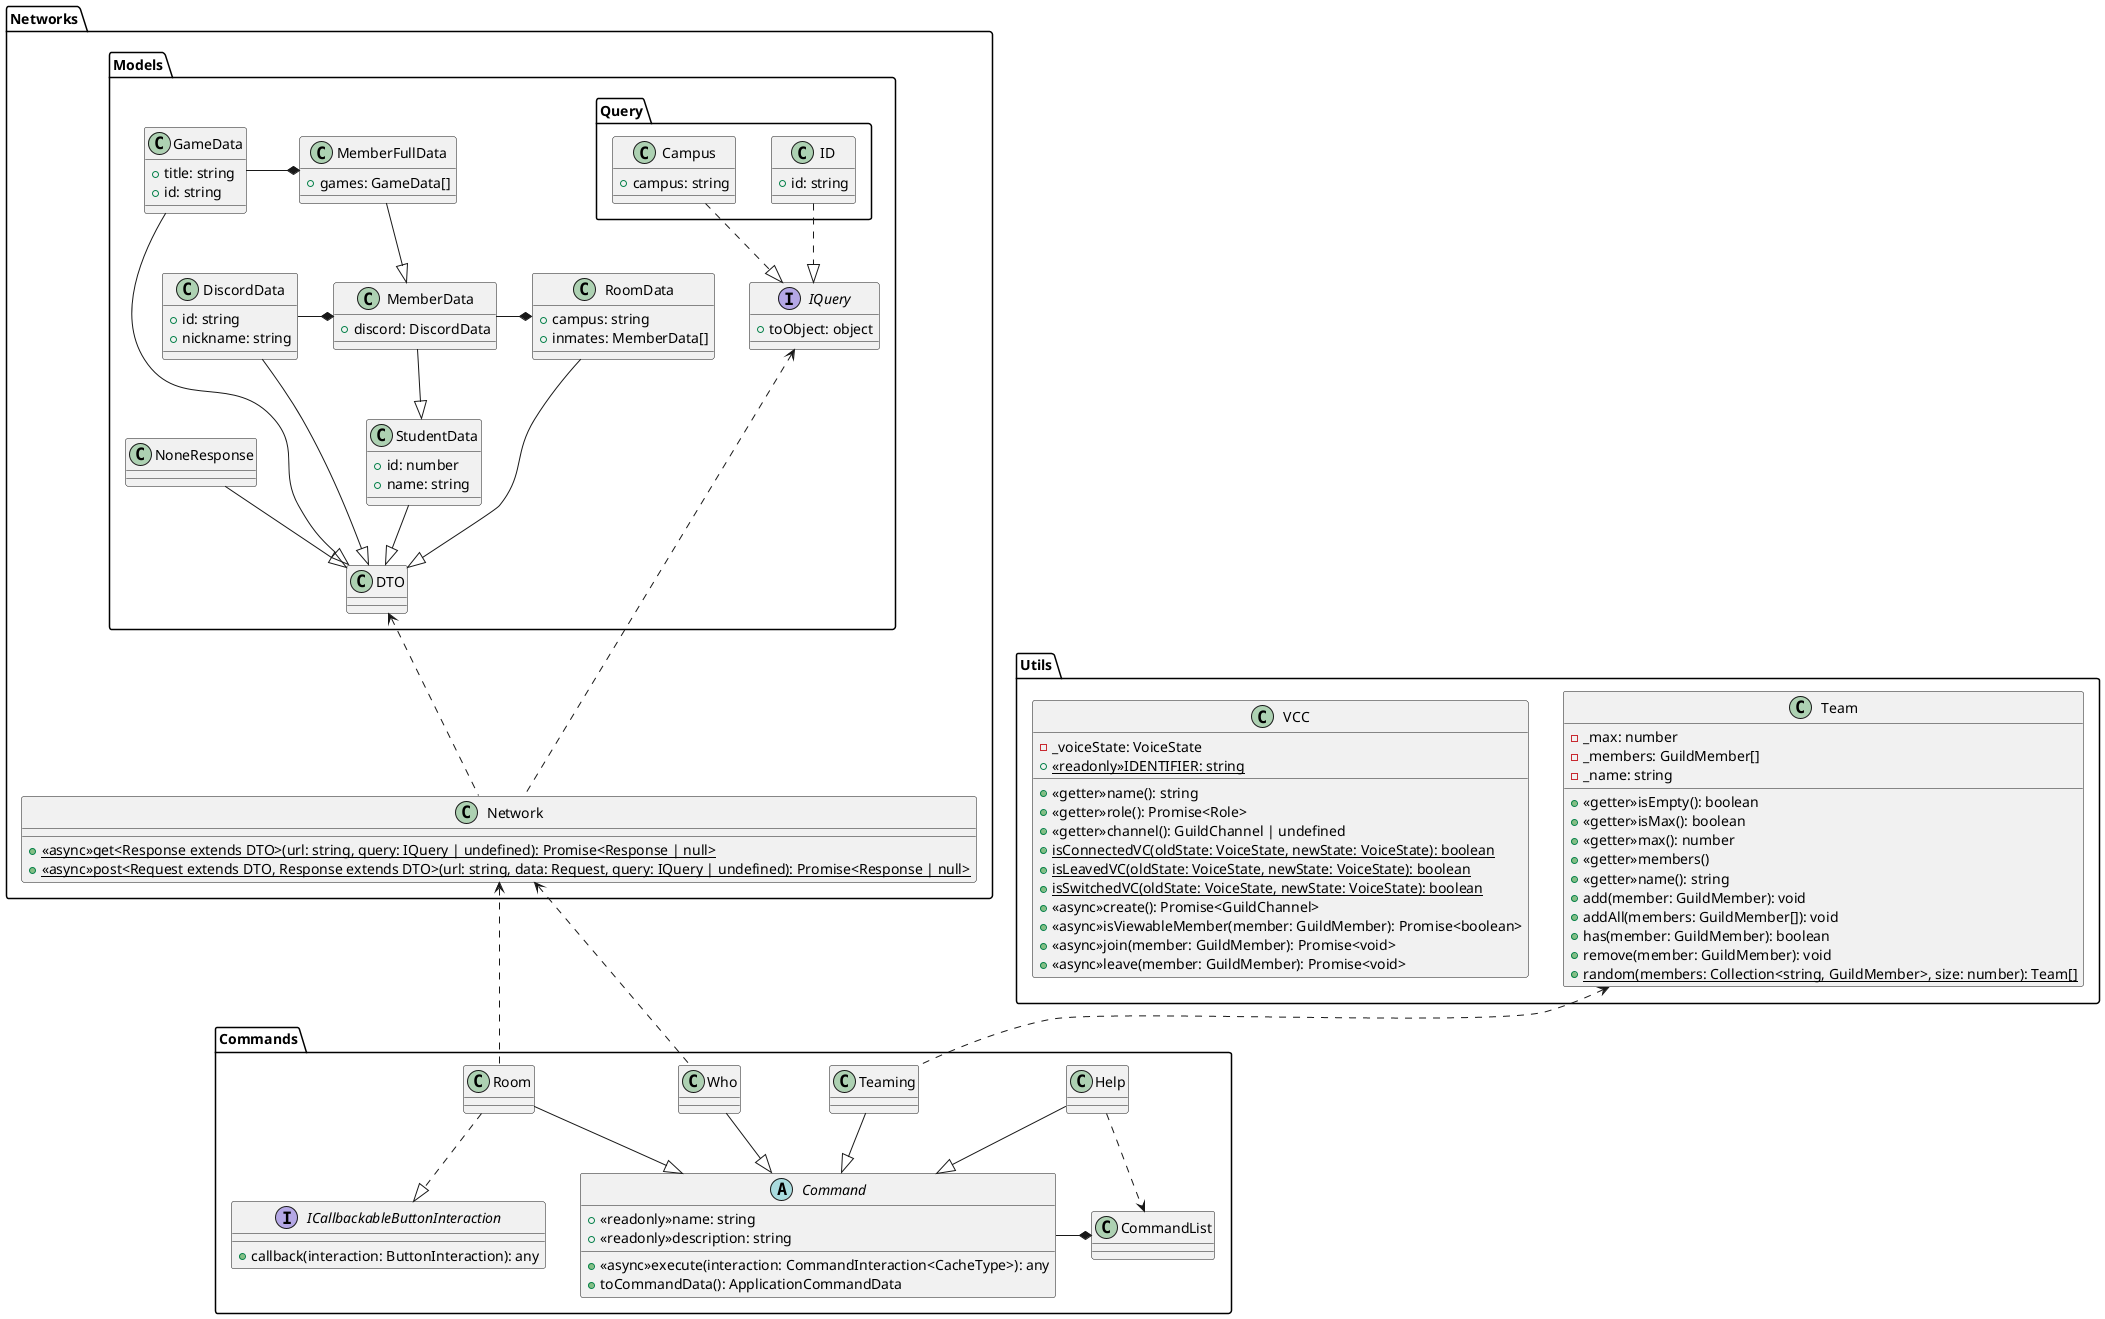 @startuml Discord-bot

package Commands
{
    abstract class Command
    {
        +<<readonly>>name: string
        +<<readonly>>description: string
        +<<async>>execute(interaction: CommandInteraction<CacheType>): any
        +toCommandData(): ApplicationCommandData
    }
    interface ICallbackableButtonInteraction
    {
        +callback(interaction: ButtonInteraction): any
    }
    class CommandList
    class Help
    class Room
    class Teaming
    class Who
}

package Networks
{
    package Models
    {
        package Query
        {
            class ID
            {
                +id: string
            }

            class Campus 
            {
                +campus: string
            }
        }

        class RoomData
        {
            +campus: string
            +inmates: MemberData[]
        }

        class DiscordData
        {
            +id: string
            +nickname: string
        }

        class GameData
        {
            +title: string
            +id: string
        }

        class MemberData
        {
            +discord: DiscordData
        }

        class MemberFullData
        {
            +games: GameData[]
        }

        class StudentData 
        {
            +id: number
            +name: string
        }

        class NoneResponse
        class DTO
        interface IQuery
        {
            +toObject: object
        }
    }

    class Network
    {
        +<<async>>{static}get<Response extends DTO>(url: string, query: IQuery | undefined): Promise<Response | null>
        +<<async>>{static}post<Request extends DTO, Response extends DTO>(url: string, data: Request, query: IQuery | undefined): Promise<Response | null>
    }
}

package Utils
{
    class Team
    {
        -_max: number
        -_members: GuildMember[]
        -_name: string
        +<<getter>>isEmpty(): boolean
        +<<getter>>isMax(): boolean
        +<<getter>>max(): number
        +<<getter>>members()
        +<<getter>>name(): string
        +add(member: GuildMember): void
        +addAll(members: GuildMember[]): void
        +has(member: GuildMember): boolean
        +remove(member: GuildMember): void
        +{static}random(members: Collection<string, GuildMember>, size: number): Team[]
    }

    class VCC
    {
        -_voiceState: VoiceState
        +<<getter>>name(): string
        +<<getter>>role(): Promise<Role>
        +<<getter>>channel(): GuildChannel | undefined
        +<<readonly>>{static}IDENTIFIER: string
        +{static}isConnectedVC(oldState: VoiceState, newState: VoiceState): boolean
        +{static}isLeavedVC(oldState: VoiceState, newState: VoiceState): boolean
        +{static}isSwitchedVC(oldState: VoiceState, newState: VoiceState): boolean
        +<<async>>create(): Promise<GuildChannel>
        +<<async>>isViewableMember(member: GuildMember): Promise<boolean>
        +<<async>>join(member: GuildMember): Promise<void>
        +<<async>>leave(member: GuildMember): Promise<void>
    }
}

Help --|> Command
Room --|> Command
Teaming --|> Command
Who --|> Command

RoomData --|> DTO
DiscordData --|> DTO
GameData --|> DTO
StudentData --|> DTO
NoneResponse --|> DTO
MemberData --|> StudentData
MemberFullData --|> MemberData

Room ..|> ICallbackableButtonInteraction

Campus ..|> IQuery
ID ..|> IQuery

Command -* CommandList
DiscordData -* MemberData
GameData -* MemberFullData
MemberData -* RoomData

Help ..> CommandList
Teaming .up.> Team
Room .up.> Network
Who .up.> Network
Network .up.> IQuery
Network .up.> DTO

@enduml